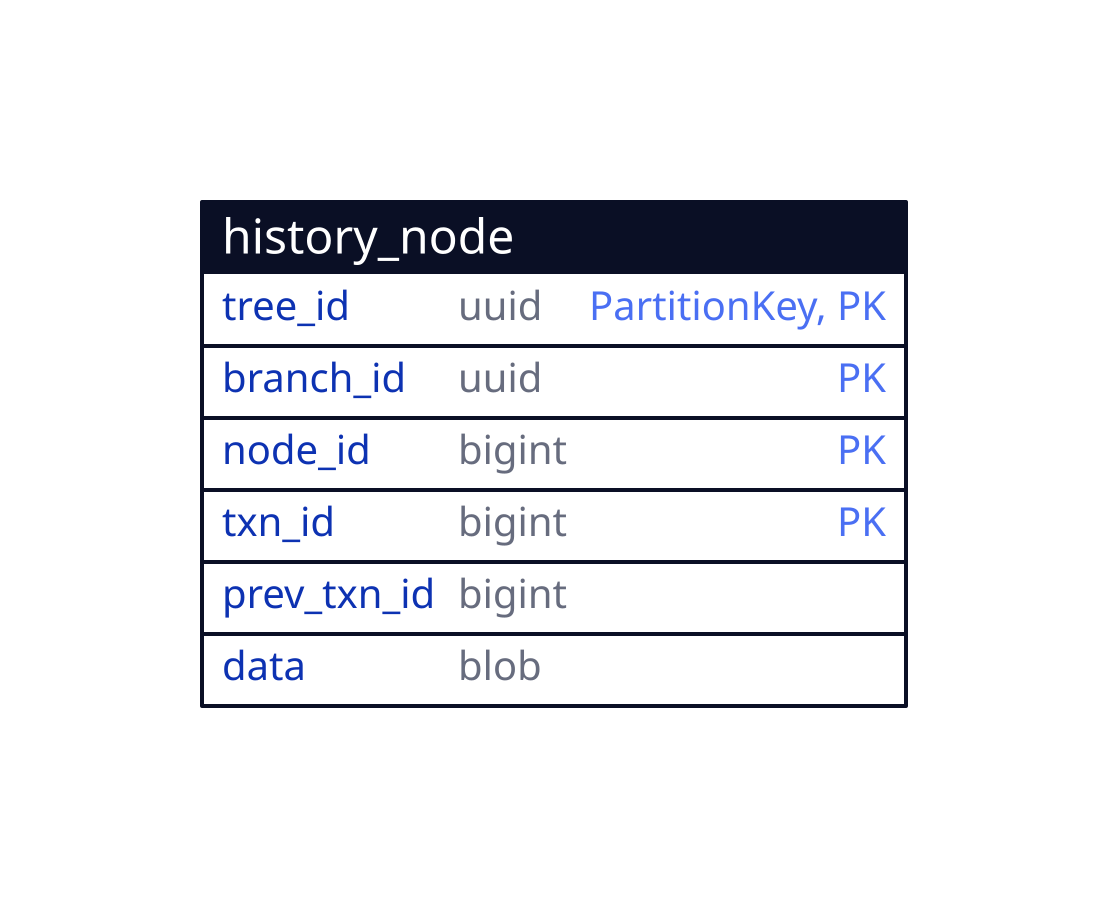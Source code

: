 # https://d2lang.com
# Generate SVG by running `make` inside of `docs/`.

history_node: {
    shape: sql_table
    tree_id: uuid { constraint: [PartitionKey, PK] }
    branch_id: uuid { constraint: PK }
    node_id: bigint { constraint: PK }
    txn_id: bigint { constraint: PK }
    prev_txn_id: bigint
    data: blob
}
